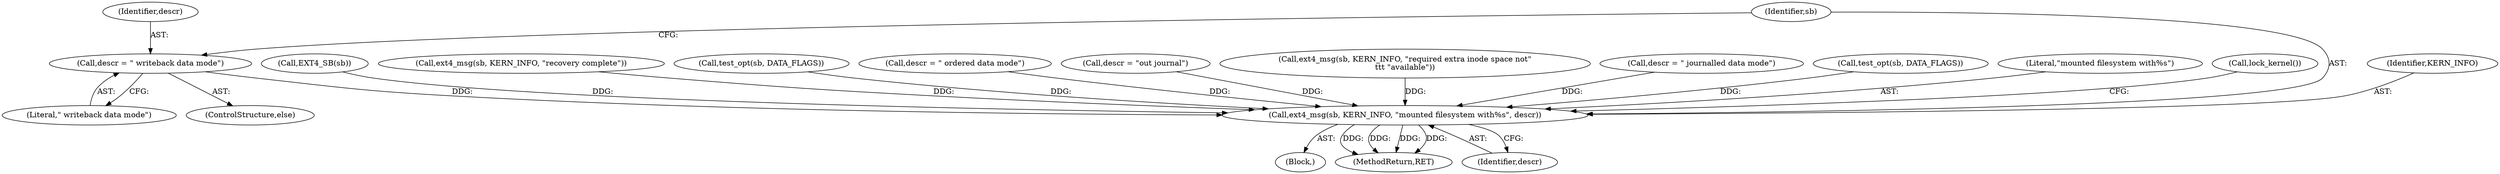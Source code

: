 digraph "0_linux_744692dc059845b2a3022119871846e74d4f6e11_16@API" {
"1001973" [label="(Call,descr = \" writeback data mode\")"];
"1001980" [label="(Call,ext4_msg(sb, KERN_INFO, \"mounted filesystem with%s\", descr))"];
"1001981" [label="(Identifier,sb)"];
"1001982" [label="(Identifier,KERN_INFO)"];
"1001949" [label="(Call,EXT4_SB(sb))"];
"1001940" [label="(Call,ext4_msg(sb, KERN_INFO, \"recovery complete\"))"];
"1001965" [label="(Call,test_opt(sb, DATA_FLAGS))"];
"1001969" [label="(Call,descr = \" ordered data mode\")"];
"1001977" [label="(Call,descr = \"out journal\")"];
"1001980" [label="(Call,ext4_msg(sb, KERN_INFO, \"mounted filesystem with%s\", descr))"];
"1001798" [label="(Call,ext4_msg(sb, KERN_INFO, \"required extra inode space not\"\n\t\t\t \"available\"))"];
"1000120" [label="(Block,)"];
"1001959" [label="(Call,descr = \" journalled data mode\")"];
"1001955" [label="(Call,test_opt(sb, DATA_FLAGS))"];
"1002129" [label="(MethodReturn,RET)"];
"1001975" [label="(Literal,\" writeback data mode\")"];
"1001974" [label="(Identifier,descr)"];
"1001983" [label="(Literal,\"mounted filesystem with%s\")"];
"1001985" [label="(Call,lock_kernel())"];
"1001973" [label="(Call,descr = \" writeback data mode\")"];
"1001984" [label="(Identifier,descr)"];
"1001972" [label="(ControlStructure,else)"];
"1001973" -> "1001972"  [label="AST: "];
"1001973" -> "1001975"  [label="CFG: "];
"1001974" -> "1001973"  [label="AST: "];
"1001975" -> "1001973"  [label="AST: "];
"1001981" -> "1001973"  [label="CFG: "];
"1001973" -> "1001980"  [label="DDG: "];
"1001980" -> "1000120"  [label="AST: "];
"1001980" -> "1001984"  [label="CFG: "];
"1001981" -> "1001980"  [label="AST: "];
"1001982" -> "1001980"  [label="AST: "];
"1001983" -> "1001980"  [label="AST: "];
"1001984" -> "1001980"  [label="AST: "];
"1001985" -> "1001980"  [label="CFG: "];
"1001980" -> "1002129"  [label="DDG: "];
"1001980" -> "1002129"  [label="DDG: "];
"1001980" -> "1002129"  [label="DDG: "];
"1001980" -> "1002129"  [label="DDG: "];
"1001965" -> "1001980"  [label="DDG: "];
"1001949" -> "1001980"  [label="DDG: "];
"1001955" -> "1001980"  [label="DDG: "];
"1001940" -> "1001980"  [label="DDG: "];
"1001798" -> "1001980"  [label="DDG: "];
"1001969" -> "1001980"  [label="DDG: "];
"1001959" -> "1001980"  [label="DDG: "];
"1001977" -> "1001980"  [label="DDG: "];
}
